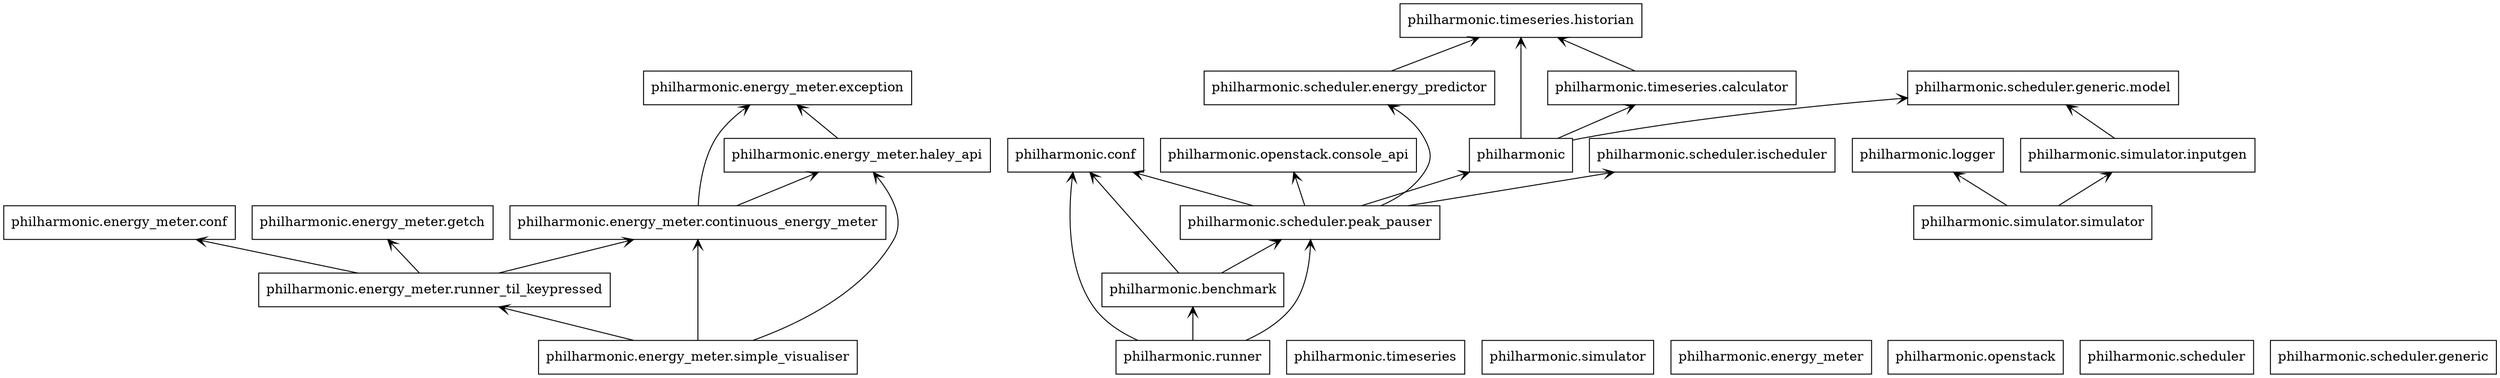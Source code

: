 digraph "packages_philharmonic" {
charset="utf-8"
rankdir=BT
"3" [shape="box", label="philharmonic.energy_meter.runner_til_keypressed"];
"5" [shape="box", label="philharmonic.openstack.console_api"];
"6" [shape="box", label="philharmonic.scheduler.peak_pauser"];
"9" [shape="box", label="philharmonic.conf"];
"10" [shape="box", label="philharmonic.energy_meter.conf"];
"11" [shape="box", label="philharmonic.scheduler.energy_predictor"];
"13" [shape="box", label="philharmonic.timeseries"];
"14" [shape="box", label="philharmonic.energy_meter.getch"];
"18" [shape="box", label="philharmonic.benchmark"];
"21" [shape="box", label="philharmonic.energy_meter.simple_visualiser"];
"22" [shape="box", label="philharmonic.timeseries.historian"];
"23" [shape="box", label="philharmonic.energy_meter.continuous_energy_meter"];
"25" [shape="box", label="philharmonic.simulator.simulator"];
"26" [shape="box", label="philharmonic"];
"27" [shape="box", label="philharmonic.energy_meter.haley_api"];
"29" [shape="box", label="philharmonic.simulator"];
"30" [shape="box", label="philharmonic.energy_meter"];
"31" [shape="box", label="philharmonic.runner"];
"32" [shape="box", label="philharmonic.energy_meter.exception"];
"35" [shape="box", label="philharmonic.openstack"];
"36" [shape="box", label="philharmonic.scheduler"];
"37" [shape="box", label="philharmonic.scheduler.ischeduler"];
"39" [shape="box", label="philharmonic.logger"];
"40" [shape="box", label="philharmonic.simulator.inputgen"];
"42" [shape="box", label="philharmonic.scheduler.generic.model"];
"49" [shape="box", label="philharmonic.timeseries.calculator"];
"50" [shape="box", label="philharmonic.scheduler.generic"];
"3" -> "10" [arrowtail="none", arrowhead="open"];
"3" -> "23" [arrowtail="none", arrowhead="open"];
"3" -> "14" [arrowtail="none", arrowhead="open"];
"6" -> "9" [arrowtail="none", arrowhead="open"];
"6" -> "5" [arrowtail="none", arrowhead="open"];
"6" -> "11" [arrowtail="none", arrowhead="open"];
"6" -> "26" [arrowtail="none", arrowhead="open"];
"6" -> "37" [arrowtail="none", arrowhead="open"];
"11" -> "22" [arrowtail="none", arrowhead="open"];
"18" -> "9" [arrowtail="none", arrowhead="open"];
"18" -> "6" [arrowtail="none", arrowhead="open"];
"21" -> "23" [arrowtail="none", arrowhead="open"];
"21" -> "27" [arrowtail="none", arrowhead="open"];
"21" -> "3" [arrowtail="none", arrowhead="open"];
"23" -> "27" [arrowtail="none", arrowhead="open"];
"23" -> "32" [arrowtail="none", arrowhead="open"];
"25" -> "40" [arrowtail="none", arrowhead="open"];
"25" -> "39" [arrowtail="none", arrowhead="open"];
"26" -> "22" [arrowtail="none", arrowhead="open"];
"26" -> "42" [arrowtail="none", arrowhead="open"];
"26" -> "49" [arrowtail="none", arrowhead="open"];
"27" -> "32" [arrowtail="none", arrowhead="open"];
"31" -> "9" [arrowtail="none", arrowhead="open"];
"31" -> "18" [arrowtail="none", arrowhead="open"];
"31" -> "6" [arrowtail="none", arrowhead="open"];
"40" -> "42" [arrowtail="none", arrowhead="open"];
"49" -> "22" [arrowtail="none", arrowhead="open"];
}
